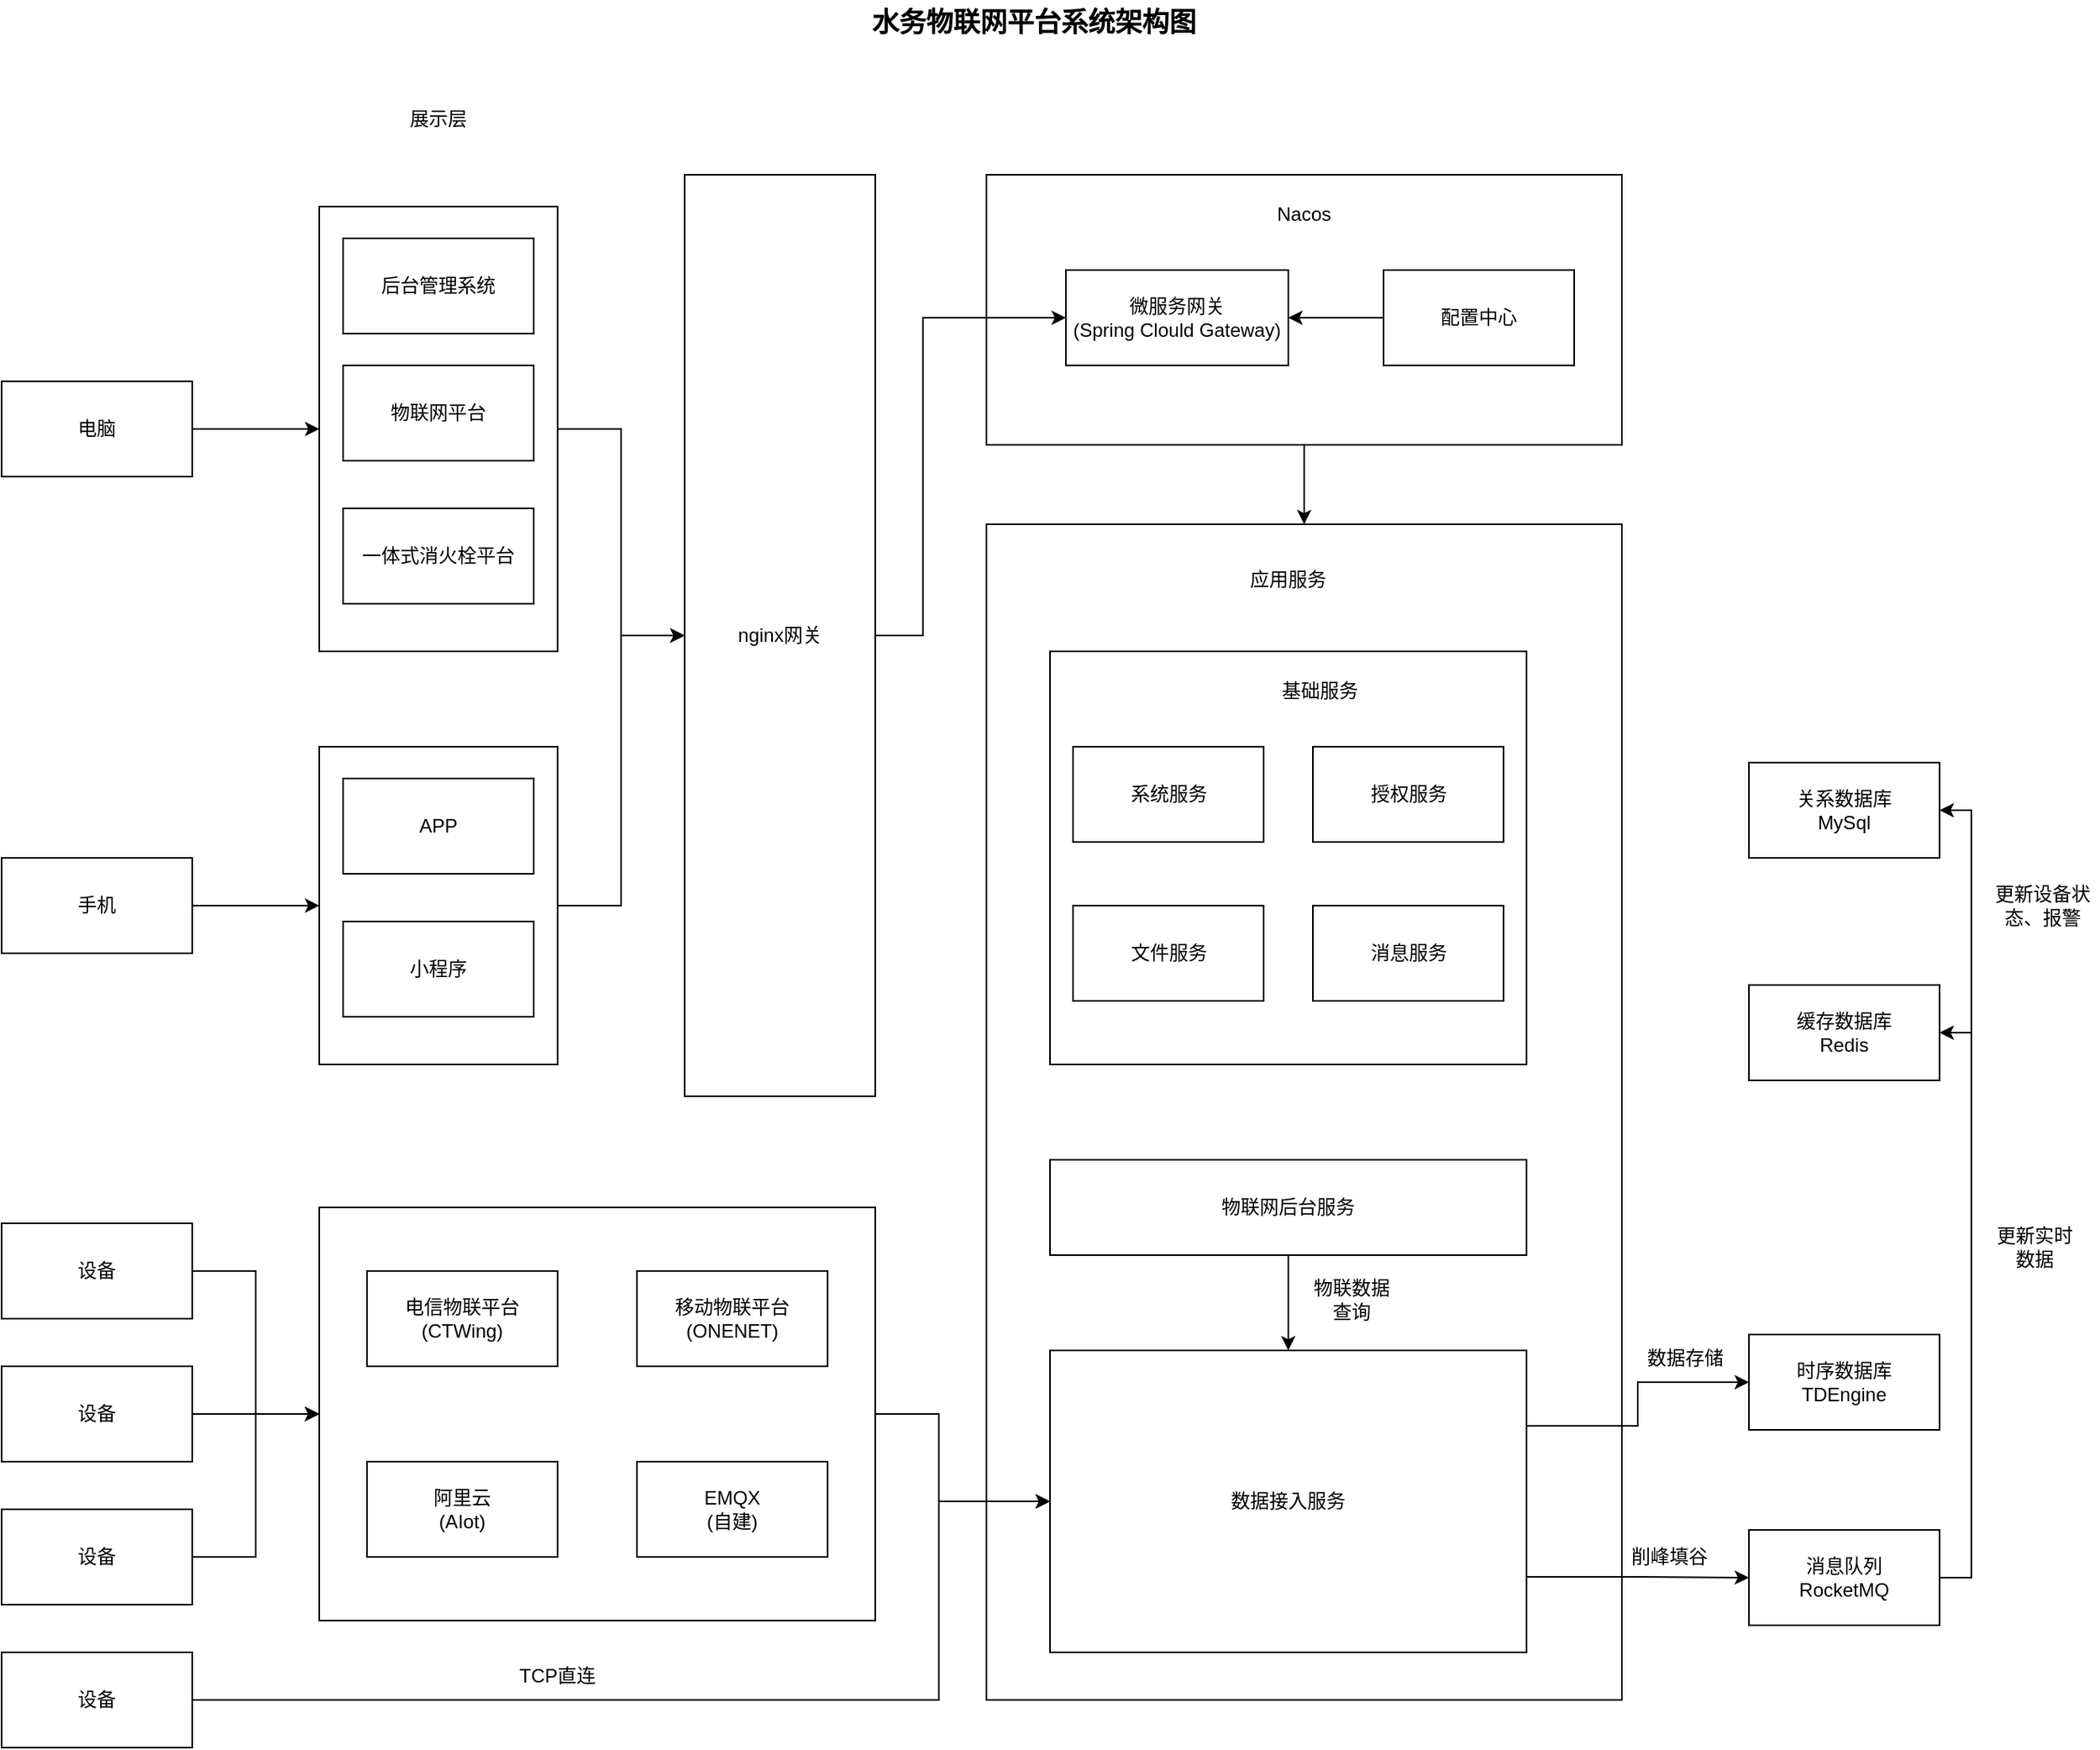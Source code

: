 <mxfile version="28.1.1">
  <diagram name="第 1 页" id="qOKYS8eUxFwfkXo6yj_E">
    <mxGraphModel dx="2058" dy="1116" grid="1" gridSize="10" guides="1" tooltips="1" connect="1" arrows="1" fold="1" page="1" pageScale="1" pageWidth="827" pageHeight="1169" math="0" shadow="0">
      <root>
        <mxCell id="0" />
        <mxCell id="1" parent="0" />
        <mxCell id="p9FNPHSCeA441jvZCyL8-60" value="" style="rounded=0;whiteSpace=wrap;html=1;" vertex="1" parent="1">
          <mxGeometry x="720" y="360" width="400" height="740" as="geometry" />
        </mxCell>
        <mxCell id="p9FNPHSCeA441jvZCyL8-62" style="edgeStyle=orthogonalEdgeStyle;rounded=0;orthogonalLoop=1;jettySize=auto;html=1;exitX=0.5;exitY=1;exitDx=0;exitDy=0;" edge="1" parent="1" source="p9FNPHSCeA441jvZCyL8-10" target="p9FNPHSCeA441jvZCyL8-60">
          <mxGeometry relative="1" as="geometry" />
        </mxCell>
        <mxCell id="p9FNPHSCeA441jvZCyL8-10" value="" style="rounded=0;whiteSpace=wrap;html=1;" vertex="1" parent="1">
          <mxGeometry x="720" y="140" width="400" height="170" as="geometry" />
        </mxCell>
        <mxCell id="p9FNPHSCeA441jvZCyL8-54" style="edgeStyle=orthogonalEdgeStyle;rounded=0;orthogonalLoop=1;jettySize=auto;html=1;exitX=1;exitY=0.5;exitDx=0;exitDy=0;entryX=0;entryY=0.5;entryDx=0;entryDy=0;" edge="1" parent="1" source="p9FNPHSCeA441jvZCyL8-50" target="p9FNPHSCeA441jvZCyL8-9">
          <mxGeometry relative="1" as="geometry" />
        </mxCell>
        <mxCell id="p9FNPHSCeA441jvZCyL8-50" value="" style="rounded=0;whiteSpace=wrap;html=1;" vertex="1" parent="1">
          <mxGeometry x="300" y="500" width="150" height="200" as="geometry" />
        </mxCell>
        <mxCell id="p9FNPHSCeA441jvZCyL8-53" style="edgeStyle=orthogonalEdgeStyle;rounded=0;orthogonalLoop=1;jettySize=auto;html=1;exitX=1;exitY=0.5;exitDx=0;exitDy=0;entryX=0;entryY=0.5;entryDx=0;entryDy=0;" edge="1" parent="1" source="p9FNPHSCeA441jvZCyL8-48" target="p9FNPHSCeA441jvZCyL8-9">
          <mxGeometry relative="1" as="geometry" />
        </mxCell>
        <mxCell id="p9FNPHSCeA441jvZCyL8-48" value="" style="rounded=0;whiteSpace=wrap;html=1;" vertex="1" parent="1">
          <mxGeometry x="300" y="160" width="150" height="280" as="geometry" />
        </mxCell>
        <mxCell id="p9FNPHSCeA441jvZCyL8-51" style="edgeStyle=orthogonalEdgeStyle;rounded=0;orthogonalLoop=1;jettySize=auto;html=1;exitX=1;exitY=0.5;exitDx=0;exitDy=0;entryX=0;entryY=0.5;entryDx=0;entryDy=0;" edge="1" parent="1" source="9M_XE-LLJXDGskjybHfI-3" target="p9FNPHSCeA441jvZCyL8-48">
          <mxGeometry relative="1" as="geometry" />
        </mxCell>
        <mxCell id="9M_XE-LLJXDGskjybHfI-3" value="电脑" style="rounded=0;whiteSpace=wrap;html=1;" parent="1" vertex="1">
          <mxGeometry x="100" y="270" width="120" height="60" as="geometry" />
        </mxCell>
        <mxCell id="9M_XE-LLJXDGskjybHfI-7" value="&lt;b&gt;&lt;font style=&quot;font-size: 17px;&quot;&gt;水务物联网平台系统架构图&lt;/font&gt;&lt;/b&gt;" style="text;html=1;align=center;verticalAlign=middle;whiteSpace=wrap;rounded=0;" parent="1" vertex="1">
          <mxGeometry x="640" y="30" width="220" height="30" as="geometry" />
        </mxCell>
        <mxCell id="p9FNPHSCeA441jvZCyL8-3" value="后台管理系统" style="rounded=0;whiteSpace=wrap;html=1;" vertex="1" parent="1">
          <mxGeometry x="315" y="180" width="120" height="60" as="geometry" />
        </mxCell>
        <mxCell id="p9FNPHSCeA441jvZCyL8-4" value="物联网平台" style="rounded=0;whiteSpace=wrap;html=1;" vertex="1" parent="1">
          <mxGeometry x="315" y="260" width="120" height="60" as="geometry" />
        </mxCell>
        <mxCell id="p9FNPHSCeA441jvZCyL8-5" value="一体式消火栓平台" style="rounded=0;whiteSpace=wrap;html=1;" vertex="1" parent="1">
          <mxGeometry x="315" y="350" width="120" height="60" as="geometry" />
        </mxCell>
        <mxCell id="p9FNPHSCeA441jvZCyL8-6" value="小程序" style="rounded=0;whiteSpace=wrap;html=1;" vertex="1" parent="1">
          <mxGeometry x="315" y="610" width="120" height="60" as="geometry" />
        </mxCell>
        <mxCell id="p9FNPHSCeA441jvZCyL8-7" value="APP" style="rounded=0;whiteSpace=wrap;html=1;" vertex="1" parent="1">
          <mxGeometry x="315" y="520" width="120" height="60" as="geometry" />
        </mxCell>
        <mxCell id="p9FNPHSCeA441jvZCyL8-52" style="edgeStyle=orthogonalEdgeStyle;rounded=0;orthogonalLoop=1;jettySize=auto;html=1;exitX=1;exitY=0.5;exitDx=0;exitDy=0;entryX=0;entryY=0.5;entryDx=0;entryDy=0;" edge="1" parent="1" source="p9FNPHSCeA441jvZCyL8-8" target="p9FNPHSCeA441jvZCyL8-50">
          <mxGeometry relative="1" as="geometry" />
        </mxCell>
        <mxCell id="p9FNPHSCeA441jvZCyL8-8" value="手机" style="rounded=0;whiteSpace=wrap;html=1;" vertex="1" parent="1">
          <mxGeometry x="100" y="570" width="120" height="60" as="geometry" />
        </mxCell>
        <mxCell id="p9FNPHSCeA441jvZCyL8-55" style="edgeStyle=orthogonalEdgeStyle;rounded=0;orthogonalLoop=1;jettySize=auto;html=1;exitX=1;exitY=0.5;exitDx=0;exitDy=0;entryX=0;entryY=0.5;entryDx=0;entryDy=0;" edge="1" parent="1" source="p9FNPHSCeA441jvZCyL8-9" target="p9FNPHSCeA441jvZCyL8-45">
          <mxGeometry relative="1" as="geometry">
            <Array as="points">
              <mxPoint x="680" y="430" />
              <mxPoint x="680" y="230" />
            </Array>
          </mxGeometry>
        </mxCell>
        <mxCell id="p9FNPHSCeA441jvZCyL8-9" value="nginx网关" style="rounded=0;whiteSpace=wrap;html=1;" vertex="1" parent="1">
          <mxGeometry x="530" y="140" width="120" height="580" as="geometry" />
        </mxCell>
        <mxCell id="p9FNPHSCeA441jvZCyL8-12" value="" style="rounded=0;whiteSpace=wrap;html=1;" vertex="1" parent="1">
          <mxGeometry x="760" y="440" width="300" height="260" as="geometry" />
        </mxCell>
        <mxCell id="p9FNPHSCeA441jvZCyL8-13" value="基础服务" style="text;html=1;align=center;verticalAlign=middle;whiteSpace=wrap;rounded=0;" vertex="1" parent="1">
          <mxGeometry x="900" y="450" width="60" height="30" as="geometry" />
        </mxCell>
        <mxCell id="p9FNPHSCeA441jvZCyL8-15" value="系统服务" style="rounded=0;whiteSpace=wrap;html=1;" vertex="1" parent="1">
          <mxGeometry x="774.5" y="500" width="120" height="60" as="geometry" />
        </mxCell>
        <mxCell id="p9FNPHSCeA441jvZCyL8-16" value="关系数据库&lt;div&gt;MySql&lt;/div&gt;" style="rounded=0;whiteSpace=wrap;html=1;" vertex="1" parent="1">
          <mxGeometry x="1200" y="510" width="120" height="60" as="geometry" />
        </mxCell>
        <mxCell id="p9FNPHSCeA441jvZCyL8-18" value="授权服务" style="rounded=0;whiteSpace=wrap;html=1;" vertex="1" parent="1">
          <mxGeometry x="925.5" y="500" width="120" height="60" as="geometry" />
        </mxCell>
        <mxCell id="p9FNPHSCeA441jvZCyL8-19" value="文件服务" style="rounded=0;whiteSpace=wrap;html=1;" vertex="1" parent="1">
          <mxGeometry x="774.5" y="600" width="120" height="60" as="geometry" />
        </mxCell>
        <mxCell id="p9FNPHSCeA441jvZCyL8-20" value="消息服务" style="rounded=0;whiteSpace=wrap;html=1;" vertex="1" parent="1">
          <mxGeometry x="925.5" y="600" width="120" height="60" as="geometry" />
        </mxCell>
        <mxCell id="p9FNPHSCeA441jvZCyL8-63" style="edgeStyle=orthogonalEdgeStyle;rounded=0;orthogonalLoop=1;jettySize=auto;html=1;exitX=0.5;exitY=1;exitDx=0;exitDy=0;entryX=0.5;entryY=0;entryDx=0;entryDy=0;" edge="1" parent="1" source="p9FNPHSCeA441jvZCyL8-24" target="p9FNPHSCeA441jvZCyL8-40">
          <mxGeometry relative="1" as="geometry" />
        </mxCell>
        <mxCell id="p9FNPHSCeA441jvZCyL8-24" value="物联网后台服务" style="rounded=0;whiteSpace=wrap;html=1;" vertex="1" parent="1">
          <mxGeometry x="760" y="760" width="300" height="60" as="geometry" />
        </mxCell>
        <mxCell id="p9FNPHSCeA441jvZCyL8-28" value="时序数据库&lt;div&gt;TDEngine&lt;/div&gt;" style="rounded=0;whiteSpace=wrap;html=1;" vertex="1" parent="1">
          <mxGeometry x="1200" y="870" width="120" height="60" as="geometry" />
        </mxCell>
        <mxCell id="p9FNPHSCeA441jvZCyL8-29" value="缓存数据库&lt;div&gt;Redis&lt;/div&gt;" style="rounded=0;whiteSpace=wrap;html=1;" vertex="1" parent="1">
          <mxGeometry x="1200" y="650" width="120" height="60" as="geometry" />
        </mxCell>
        <mxCell id="p9FNPHSCeA441jvZCyL8-75" style="edgeStyle=orthogonalEdgeStyle;rounded=0;orthogonalLoop=1;jettySize=auto;html=1;exitX=1;exitY=0.5;exitDx=0;exitDy=0;entryX=1;entryY=0.5;entryDx=0;entryDy=0;" edge="1" parent="1" source="p9FNPHSCeA441jvZCyL8-30" target="p9FNPHSCeA441jvZCyL8-29">
          <mxGeometry relative="1" as="geometry" />
        </mxCell>
        <mxCell id="p9FNPHSCeA441jvZCyL8-80" style="edgeStyle=orthogonalEdgeStyle;rounded=0;orthogonalLoop=1;jettySize=auto;html=1;exitX=1;exitY=0.5;exitDx=0;exitDy=0;entryX=1;entryY=0.5;entryDx=0;entryDy=0;" edge="1" parent="1" source="p9FNPHSCeA441jvZCyL8-30" target="p9FNPHSCeA441jvZCyL8-16">
          <mxGeometry relative="1" as="geometry" />
        </mxCell>
        <mxCell id="p9FNPHSCeA441jvZCyL8-30" value="消息队列&lt;div&gt;RocketMQ&lt;/div&gt;" style="rounded=0;whiteSpace=wrap;html=1;" vertex="1" parent="1">
          <mxGeometry x="1200" y="993" width="120" height="60" as="geometry" />
        </mxCell>
        <mxCell id="p9FNPHSCeA441jvZCyL8-64" style="edgeStyle=orthogonalEdgeStyle;rounded=0;orthogonalLoop=1;jettySize=auto;html=1;exitX=1;exitY=0.5;exitDx=0;exitDy=0;entryX=0;entryY=0.5;entryDx=0;entryDy=0;" edge="1" parent="1" source="p9FNPHSCeA441jvZCyL8-31" target="p9FNPHSCeA441jvZCyL8-34">
          <mxGeometry relative="1" as="geometry" />
        </mxCell>
        <mxCell id="p9FNPHSCeA441jvZCyL8-31" value="设备" style="rounded=0;whiteSpace=wrap;html=1;" vertex="1" parent="1">
          <mxGeometry x="100" y="800" width="120" height="60" as="geometry" />
        </mxCell>
        <mxCell id="p9FNPHSCeA441jvZCyL8-65" style="edgeStyle=orthogonalEdgeStyle;rounded=0;orthogonalLoop=1;jettySize=auto;html=1;exitX=1;exitY=0.5;exitDx=0;exitDy=0;" edge="1" parent="1" source="p9FNPHSCeA441jvZCyL8-32">
          <mxGeometry relative="1" as="geometry">
            <mxPoint x="300" y="920" as="targetPoint" />
          </mxGeometry>
        </mxCell>
        <mxCell id="p9FNPHSCeA441jvZCyL8-32" value="设备" style="rounded=0;whiteSpace=wrap;html=1;" vertex="1" parent="1">
          <mxGeometry x="100" y="890" width="120" height="60" as="geometry" />
        </mxCell>
        <mxCell id="p9FNPHSCeA441jvZCyL8-66" style="edgeStyle=orthogonalEdgeStyle;rounded=0;orthogonalLoop=1;jettySize=auto;html=1;exitX=1;exitY=0.5;exitDx=0;exitDy=0;entryX=0;entryY=0.5;entryDx=0;entryDy=0;" edge="1" parent="1" source="p9FNPHSCeA441jvZCyL8-33" target="p9FNPHSCeA441jvZCyL8-40">
          <mxGeometry relative="1" as="geometry">
            <Array as="points">
              <mxPoint x="690" y="1100" />
              <mxPoint x="690" y="975" />
            </Array>
          </mxGeometry>
        </mxCell>
        <mxCell id="p9FNPHSCeA441jvZCyL8-33" value="设备" style="rounded=0;whiteSpace=wrap;html=1;" vertex="1" parent="1">
          <mxGeometry x="100" y="1070" width="120" height="60" as="geometry" />
        </mxCell>
        <mxCell id="p9FNPHSCeA441jvZCyL8-69" style="edgeStyle=orthogonalEdgeStyle;rounded=0;orthogonalLoop=1;jettySize=auto;html=1;exitX=1;exitY=0.5;exitDx=0;exitDy=0;entryX=0;entryY=0.5;entryDx=0;entryDy=0;" edge="1" parent="1" source="p9FNPHSCeA441jvZCyL8-34" target="p9FNPHSCeA441jvZCyL8-40">
          <mxGeometry relative="1" as="geometry">
            <Array as="points">
              <mxPoint x="690" y="920" />
              <mxPoint x="690" y="975" />
            </Array>
          </mxGeometry>
        </mxCell>
        <mxCell id="p9FNPHSCeA441jvZCyL8-34" value="" style="rounded=0;whiteSpace=wrap;html=1;" vertex="1" parent="1">
          <mxGeometry x="300" y="790" width="350" height="260" as="geometry" />
        </mxCell>
        <mxCell id="p9FNPHSCeA441jvZCyL8-35" value="电信物联平台(CTWing)" style="rounded=0;whiteSpace=wrap;html=1;" vertex="1" parent="1">
          <mxGeometry x="330" y="830" width="120" height="60" as="geometry" />
        </mxCell>
        <mxCell id="p9FNPHSCeA441jvZCyL8-37" value="移动物联平台(ONENET&lt;span style=&quot;background-color: transparent; color: light-dark(rgb(0, 0, 0), rgb(255, 255, 255));&quot;&gt;)&lt;/span&gt;" style="rounded=0;whiteSpace=wrap;html=1;" vertex="1" parent="1">
          <mxGeometry x="500" y="830" width="120" height="60" as="geometry" />
        </mxCell>
        <mxCell id="p9FNPHSCeA441jvZCyL8-38" value="阿里云&lt;div&gt;(AIot)&lt;/div&gt;" style="rounded=0;whiteSpace=wrap;html=1;" vertex="1" parent="1">
          <mxGeometry x="330" y="950" width="120" height="60" as="geometry" />
        </mxCell>
        <mxCell id="p9FNPHSCeA441jvZCyL8-39" value="EMQX&lt;div&gt;(自建)&lt;/div&gt;" style="rounded=0;whiteSpace=wrap;html=1;" vertex="1" parent="1">
          <mxGeometry x="500" y="950" width="120" height="60" as="geometry" />
        </mxCell>
        <mxCell id="p9FNPHSCeA441jvZCyL8-73" style="edgeStyle=orthogonalEdgeStyle;rounded=0;orthogonalLoop=1;jettySize=auto;html=1;exitX=1;exitY=0.75;exitDx=0;exitDy=0;entryX=0;entryY=0.5;entryDx=0;entryDy=0;" edge="1" parent="1" source="p9FNPHSCeA441jvZCyL8-40" target="p9FNPHSCeA441jvZCyL8-30">
          <mxGeometry relative="1" as="geometry" />
        </mxCell>
        <mxCell id="p9FNPHSCeA441jvZCyL8-77" style="edgeStyle=orthogonalEdgeStyle;rounded=0;orthogonalLoop=1;jettySize=auto;html=1;exitX=1;exitY=0.25;exitDx=0;exitDy=0;entryX=0;entryY=0.5;entryDx=0;entryDy=0;" edge="1" parent="1" source="p9FNPHSCeA441jvZCyL8-40" target="p9FNPHSCeA441jvZCyL8-28">
          <mxGeometry relative="1" as="geometry" />
        </mxCell>
        <mxCell id="p9FNPHSCeA441jvZCyL8-40" value="数据接入服务" style="rounded=0;whiteSpace=wrap;html=1;" vertex="1" parent="1">
          <mxGeometry x="760" y="880" width="300" height="190" as="geometry" />
        </mxCell>
        <mxCell id="p9FNPHSCeA441jvZCyL8-42" value="Nacos" style="text;html=1;align=center;verticalAlign=middle;whiteSpace=wrap;rounded=0;" vertex="1" parent="1">
          <mxGeometry x="890" y="150" width="60" height="30" as="geometry" />
        </mxCell>
        <mxCell id="p9FNPHSCeA441jvZCyL8-45" value="微服务网关&lt;div&gt;(Spring Clould Gateway)&lt;/div&gt;" style="rounded=0;whiteSpace=wrap;html=1;" vertex="1" parent="1">
          <mxGeometry x="770" y="200" width="140" height="60" as="geometry" />
        </mxCell>
        <mxCell id="p9FNPHSCeA441jvZCyL8-56" style="edgeStyle=orthogonalEdgeStyle;rounded=0;orthogonalLoop=1;jettySize=auto;html=1;exitX=0;exitY=0.5;exitDx=0;exitDy=0;" edge="1" parent="1" source="p9FNPHSCeA441jvZCyL8-46" target="p9FNPHSCeA441jvZCyL8-45">
          <mxGeometry relative="1" as="geometry" />
        </mxCell>
        <mxCell id="p9FNPHSCeA441jvZCyL8-46" value="配置中心" style="rounded=0;whiteSpace=wrap;html=1;" vertex="1" parent="1">
          <mxGeometry x="970" y="200" width="120" height="60" as="geometry" />
        </mxCell>
        <mxCell id="p9FNPHSCeA441jvZCyL8-58" value="展示层" style="text;html=1;align=center;verticalAlign=middle;whiteSpace=wrap;rounded=0;" vertex="1" parent="1">
          <mxGeometry x="345" y="90" width="60" height="30" as="geometry" />
        </mxCell>
        <mxCell id="p9FNPHSCeA441jvZCyL8-61" value="应用服务" style="text;html=1;align=center;verticalAlign=middle;whiteSpace=wrap;rounded=0;" vertex="1" parent="1">
          <mxGeometry x="880" y="380" width="60" height="30" as="geometry" />
        </mxCell>
        <mxCell id="p9FNPHSCeA441jvZCyL8-68" style="edgeStyle=orthogonalEdgeStyle;rounded=0;orthogonalLoop=1;jettySize=auto;html=1;exitX=1;exitY=0.5;exitDx=0;exitDy=0;entryX=0;entryY=0.5;entryDx=0;entryDy=0;" edge="1" parent="1" source="p9FNPHSCeA441jvZCyL8-67" target="p9FNPHSCeA441jvZCyL8-34">
          <mxGeometry relative="1" as="geometry" />
        </mxCell>
        <mxCell id="p9FNPHSCeA441jvZCyL8-67" value="设备" style="rounded=0;whiteSpace=wrap;html=1;" vertex="1" parent="1">
          <mxGeometry x="100" y="980" width="120" height="60" as="geometry" />
        </mxCell>
        <mxCell id="p9FNPHSCeA441jvZCyL8-70" value="TCP直连" style="text;html=1;align=center;verticalAlign=middle;whiteSpace=wrap;rounded=0;" vertex="1" parent="1">
          <mxGeometry x="420" y="1070" width="60" height="30" as="geometry" />
        </mxCell>
        <mxCell id="p9FNPHSCeA441jvZCyL8-74" value="削峰填谷" style="text;html=1;align=center;verticalAlign=middle;whiteSpace=wrap;rounded=0;" vertex="1" parent="1">
          <mxGeometry x="1120" y="995" width="60" height="30" as="geometry" />
        </mxCell>
        <mxCell id="p9FNPHSCeA441jvZCyL8-76" value="更新实时数据" style="text;html=1;align=center;verticalAlign=middle;whiteSpace=wrap;rounded=0;" vertex="1" parent="1">
          <mxGeometry x="1350" y="800" width="60" height="30" as="geometry" />
        </mxCell>
        <mxCell id="p9FNPHSCeA441jvZCyL8-78" value="数据存储" style="text;html=1;align=center;verticalAlign=middle;whiteSpace=wrap;rounded=0;" vertex="1" parent="1">
          <mxGeometry x="1130" y="870" width="60" height="30" as="geometry" />
        </mxCell>
        <mxCell id="p9FNPHSCeA441jvZCyL8-79" value="物联数据查询" style="text;html=1;align=center;verticalAlign=middle;whiteSpace=wrap;rounded=0;" vertex="1" parent="1">
          <mxGeometry x="920" y="833" width="60" height="30" as="geometry" />
        </mxCell>
        <mxCell id="p9FNPHSCeA441jvZCyL8-81" value="更新设备状态、报警" style="text;html=1;align=center;verticalAlign=middle;whiteSpace=wrap;rounded=0;" vertex="1" parent="1">
          <mxGeometry x="1350" y="585" width="70" height="30" as="geometry" />
        </mxCell>
      </root>
    </mxGraphModel>
  </diagram>
</mxfile>

